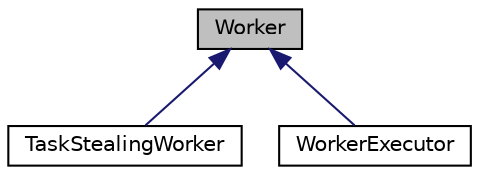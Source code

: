 digraph "Worker"
{
  edge [fontname="Helvetica",fontsize="10",labelfontname="Helvetica",labelfontsize="10"];
  node [fontname="Helvetica",fontsize="10",shape=record];
  Node1 [label="Worker",height=0.2,width=0.4,color="black", fillcolor="grey75", style="filled", fontcolor="black"];
  Node1 -> Node2 [dir="back",color="midnightblue",fontsize="10",style="solid",fontname="Helvetica"];
  Node2 [label="TaskStealingWorker",height=0.2,width=0.4,color="black", fillcolor="white", style="filled",URL="$d9/dec/a00090.html"];
  Node1 -> Node3 [dir="back",color="midnightblue",fontsize="10",style="solid",fontname="Helvetica"];
  Node3 [label="WorkerExecutor",height=0.2,width=0.4,color="black", fillcolor="white", style="filled",URL="$d9/df8/a00096.html"];
}
